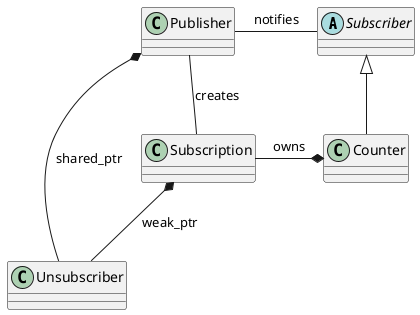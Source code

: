 @startuml
abstract class Subscriber 
Subscriber <|-- Counter
Publisher *-- Unsubscriber: shared_ptr
Subscription *-- Unsubscriber: weak_ptr
Publisher - Subscriber : notifies
Publisher -- Subscription : creates
Subscription -* Counter: owns
@enduml
